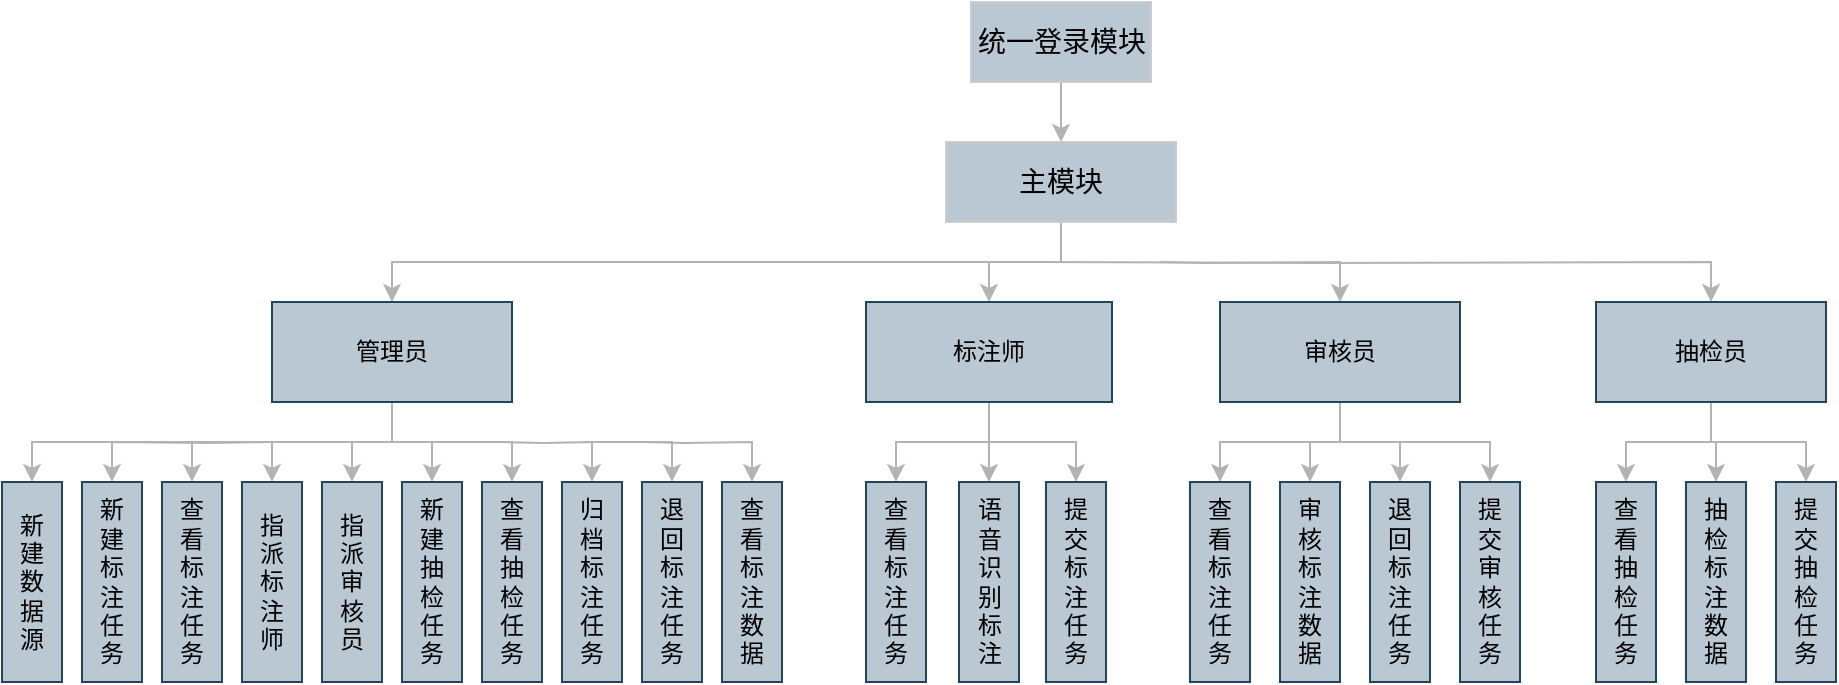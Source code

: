 <mxfile version="12.0.3" type="github" pages="1"><diagram id="v9tVuCcTY9rdOJDnzNgN" name="Page-1"><mxGraphModel dx="1759" dy="551" grid="1" gridSize="10" guides="1" tooltips="1" connect="1" arrows="1" fold="1" page="1" pageScale="1" pageWidth="827" pageHeight="1169" math="0" shadow="0"><root><mxCell id="0"/><mxCell id="1" parent="0"/><mxCell id="yBiNM0HDN96DhxVVmeKk-8" style="edgeStyle=orthogonalEdgeStyle;rounded=0;orthogonalLoop=1;jettySize=auto;html=1;exitX=0.5;exitY=1;exitDx=0;exitDy=0;entryX=0.5;entryY=0;entryDx=0;entryDy=0;strokeColor=#B3B3B3;" edge="1" parent="1" source="yBiNM0HDN96DhxVVmeKk-1" target="yBiNM0HDN96DhxVVmeKk-2"><mxGeometry relative="1" as="geometry"/></mxCell><mxCell id="yBiNM0HDN96DhxVVmeKk-1" value="&lt;font style=&quot;font-size: 14px&quot;&gt;统一登录模块&lt;/font&gt;" style="rounded=0;whiteSpace=wrap;html=1;fillColor=#bac8d3;strokeColor=#CCCCCC;" vertex="1" parent="1"><mxGeometry x="412.5" y="10" width="90" height="40" as="geometry"/></mxCell><mxCell id="yBiNM0HDN96DhxVVmeKk-18" style="edgeStyle=orthogonalEdgeStyle;rounded=0;orthogonalLoop=1;jettySize=auto;html=1;exitX=0.5;exitY=1;exitDx=0;exitDy=0;entryX=0.5;entryY=0;entryDx=0;entryDy=0;strokeColor=#B3B3B3;" edge="1" parent="1" source="yBiNM0HDN96DhxVVmeKk-2" target="yBiNM0HDN96DhxVVmeKk-9"><mxGeometry relative="1" as="geometry"/></mxCell><mxCell id="yBiNM0HDN96DhxVVmeKk-19" style="edgeStyle=orthogonalEdgeStyle;rounded=0;orthogonalLoop=1;jettySize=auto;html=1;strokeColor=#B3B3B3;" edge="1" parent="1" source="yBiNM0HDN96DhxVVmeKk-2" target="yBiNM0HDN96DhxVVmeKk-10"><mxGeometry relative="1" as="geometry"/></mxCell><mxCell id="yBiNM0HDN96DhxVVmeKk-21" style="edgeStyle=orthogonalEdgeStyle;rounded=0;orthogonalLoop=1;jettySize=auto;html=1;entryX=0.5;entryY=0;entryDx=0;entryDy=0;strokeColor=#B3B3B3;" edge="1" parent="1" target="yBiNM0HDN96DhxVVmeKk-12"><mxGeometry relative="1" as="geometry"><mxPoint x="445" y="140" as="sourcePoint"/></mxGeometry></mxCell><mxCell id="yBiNM0HDN96DhxVVmeKk-35" style="edgeStyle=orthogonalEdgeStyle;rounded=0;orthogonalLoop=1;jettySize=auto;html=1;strokeColor=#B3B3B3;" edge="1" parent="1" target="yBiNM0HDN96DhxVVmeKk-11"><mxGeometry relative="1" as="geometry"><mxPoint x="507" y="140" as="sourcePoint"/></mxGeometry></mxCell><mxCell id="yBiNM0HDN96DhxVVmeKk-2" value="&lt;font style=&quot;font-size: 14px&quot;&gt;主模块&lt;/font&gt;" style="rounded=0;whiteSpace=wrap;html=1;fillColor=#bac8d3;strokeColor=#CCCCCC;" vertex="1" parent="1"><mxGeometry x="400" y="80" width="115" height="40" as="geometry"/></mxCell><mxCell id="yBiNM0HDN96DhxVVmeKk-55" style="edgeStyle=orthogonalEdgeStyle;rounded=0;orthogonalLoop=1;jettySize=auto;html=1;exitX=0.5;exitY=1;exitDx=0;exitDy=0;entryX=0.5;entryY=1;entryDx=0;entryDy=0;strokeColor=#B3B3B3;" edge="1" parent="1" source="yBiNM0HDN96DhxVVmeKk-9" target="yBiNM0HDN96DhxVVmeKk-22"><mxGeometry relative="1" as="geometry"><Array as="points"><mxPoint x="123" y="230"/><mxPoint x="-57" y="230"/></Array></mxGeometry></mxCell><mxCell id="yBiNM0HDN96DhxVVmeKk-57" style="edgeStyle=orthogonalEdgeStyle;rounded=0;orthogonalLoop=1;jettySize=auto;html=1;strokeColor=#B3B3B3;" edge="1" parent="1" target="yBiNM0HDN96DhxVVmeKk-26"><mxGeometry relative="1" as="geometry"><mxPoint x="63" y="230" as="sourcePoint"/></mxGeometry></mxCell><mxCell id="yBiNM0HDN96DhxVVmeKk-58" style="edgeStyle=orthogonalEdgeStyle;rounded=0;orthogonalLoop=1;jettySize=auto;html=1;entryX=0.5;entryY=1;entryDx=0;entryDy=0;strokeColor=#B3B3B3;" edge="1" parent="1" target="yBiNM0HDN96DhxVVmeKk-28"><mxGeometry relative="1" as="geometry"><mxPoint x="48" y="230" as="sourcePoint"/></mxGeometry></mxCell><mxCell id="yBiNM0HDN96DhxVVmeKk-59" style="edgeStyle=orthogonalEdgeStyle;rounded=0;orthogonalLoop=1;jettySize=auto;html=1;entryX=0.5;entryY=1;entryDx=0;entryDy=0;strokeColor=#B3B3B3;" edge="1" parent="1" source="yBiNM0HDN96DhxVVmeKk-9" target="yBiNM0HDN96DhxVVmeKk-27"><mxGeometry relative="1" as="geometry"/></mxCell><mxCell id="yBiNM0HDN96DhxVVmeKk-61" style="edgeStyle=orthogonalEdgeStyle;rounded=0;orthogonalLoop=1;jettySize=auto;html=1;entryX=0.5;entryY=1;entryDx=0;entryDy=0;strokeColor=#B3B3B3;" edge="1" parent="1" source="yBiNM0HDN96DhxVVmeKk-9" target="yBiNM0HDN96DhxVVmeKk-29"><mxGeometry relative="1" as="geometry"/></mxCell><mxCell id="yBiNM0HDN96DhxVVmeKk-62" style="edgeStyle=orthogonalEdgeStyle;rounded=0;orthogonalLoop=1;jettySize=auto;html=1;entryX=0.5;entryY=1;entryDx=0;entryDy=0;strokeColor=#B3B3B3;" edge="1" parent="1" source="yBiNM0HDN96DhxVVmeKk-9" target="yBiNM0HDN96DhxVVmeKk-30"><mxGeometry relative="1" as="geometry"/></mxCell><mxCell id="yBiNM0HDN96DhxVVmeKk-63" style="edgeStyle=orthogonalEdgeStyle;rounded=0;orthogonalLoop=1;jettySize=auto;html=1;entryX=0.5;entryY=1;entryDx=0;entryDy=0;strokeColor=#B3B3B3;" edge="1" parent="1" source="yBiNM0HDN96DhxVVmeKk-9" target="yBiNM0HDN96DhxVVmeKk-31"><mxGeometry relative="1" as="geometry"/></mxCell><mxCell id="yBiNM0HDN96DhxVVmeKk-64" style="edgeStyle=orthogonalEdgeStyle;rounded=0;orthogonalLoop=1;jettySize=auto;html=1;entryX=0.5;entryY=1;entryDx=0;entryDy=0;strokeColor=#B3B3B3;" edge="1" parent="1" target="yBiNM0HDN96DhxVVmeKk-32"><mxGeometry relative="1" as="geometry"><mxPoint x="178" y="230" as="sourcePoint"/></mxGeometry></mxCell><mxCell id="yBiNM0HDN96DhxVVmeKk-65" style="edgeStyle=orthogonalEdgeStyle;rounded=0;orthogonalLoop=1;jettySize=auto;html=1;entryX=0.5;entryY=1;entryDx=0;entryDy=0;strokeColor=#B3B3B3;" edge="1" parent="1" target="yBiNM0HDN96DhxVVmeKk-33"><mxGeometry relative="1" as="geometry"><mxPoint x="218" y="230" as="sourcePoint"/><Array as="points"><mxPoint x="263" y="230"/></Array></mxGeometry></mxCell><mxCell id="yBiNM0HDN96DhxVVmeKk-67" style="edgeStyle=orthogonalEdgeStyle;rounded=0;orthogonalLoop=1;jettySize=auto;html=1;entryX=0.5;entryY=1;entryDx=0;entryDy=0;strokeColor=#B3B3B3;" edge="1" parent="1" target="yBiNM0HDN96DhxVVmeKk-42"><mxGeometry relative="1" as="geometry"><mxPoint x="248" y="230" as="sourcePoint"/></mxGeometry></mxCell><mxCell id="yBiNM0HDN96DhxVVmeKk-9" value="管理员" style="rounded=0;whiteSpace=wrap;html=1;strokeColor=#23445d;fillColor=#bac8d3;" vertex="1" parent="1"><mxGeometry x="63" y="160" width="120" height="50" as="geometry"/></mxCell><mxCell id="yBiNM0HDN96DhxVVmeKk-68" style="edgeStyle=orthogonalEdgeStyle;rounded=0;orthogonalLoop=1;jettySize=auto;html=1;entryX=0.5;entryY=1;entryDx=0;entryDy=0;strokeColor=#B3B3B3;" edge="1" parent="1" source="yBiNM0HDN96DhxVVmeKk-10" target="yBiNM0HDN96DhxVVmeKk-40"><mxGeometry relative="1" as="geometry"/></mxCell><mxCell id="yBiNM0HDN96DhxVVmeKk-69" style="edgeStyle=orthogonalEdgeStyle;rounded=0;orthogonalLoop=1;jettySize=auto;html=1;entryX=0.5;entryY=1;entryDx=0;entryDy=0;strokeColor=#B3B3B3;" edge="1" parent="1" source="yBiNM0HDN96DhxVVmeKk-10" target="yBiNM0HDN96DhxVVmeKk-39"><mxGeometry relative="1" as="geometry"/></mxCell><mxCell id="yBiNM0HDN96DhxVVmeKk-70" style="edgeStyle=orthogonalEdgeStyle;rounded=0;orthogonalLoop=1;jettySize=auto;html=1;entryX=0.5;entryY=1;entryDx=0;entryDy=0;strokeColor=#B3B3B3;" edge="1" parent="1" source="yBiNM0HDN96DhxVVmeKk-10" target="yBiNM0HDN96DhxVVmeKk-41"><mxGeometry relative="1" as="geometry"/></mxCell><mxCell id="yBiNM0HDN96DhxVVmeKk-10" value="标注师" style="rounded=0;whiteSpace=wrap;html=1;strokeColor=#23445d;fillColor=#bac8d3;" vertex="1" parent="1"><mxGeometry x="360" y="160" width="123" height="50" as="geometry"/></mxCell><mxCell id="yBiNM0HDN96DhxVVmeKk-73" style="edgeStyle=orthogonalEdgeStyle;rounded=0;orthogonalLoop=1;jettySize=auto;html=1;entryX=0.5;entryY=1;entryDx=0;entryDy=0;strokeColor=#B3B3B3;" edge="1" parent="1" source="yBiNM0HDN96DhxVVmeKk-11" target="yBiNM0HDN96DhxVVmeKk-43"><mxGeometry relative="1" as="geometry"/></mxCell><mxCell id="yBiNM0HDN96DhxVVmeKk-74" style="edgeStyle=orthogonalEdgeStyle;rounded=0;orthogonalLoop=1;jettySize=auto;html=1;entryX=0.5;entryY=1;entryDx=0;entryDy=0;strokeColor=#B3B3B3;" edge="1" parent="1" source="yBiNM0HDN96DhxVVmeKk-11" target="yBiNM0HDN96DhxVVmeKk-44"><mxGeometry relative="1" as="geometry"/></mxCell><mxCell id="yBiNM0HDN96DhxVVmeKk-75" style="edgeStyle=orthogonalEdgeStyle;rounded=0;orthogonalLoop=1;jettySize=auto;html=1;entryX=0.5;entryY=1;entryDx=0;entryDy=0;strokeColor=#B3B3B3;" edge="1" parent="1" source="yBiNM0HDN96DhxVVmeKk-11" target="yBiNM0HDN96DhxVVmeKk-45"><mxGeometry relative="1" as="geometry"/></mxCell><mxCell id="yBiNM0HDN96DhxVVmeKk-76" style="edgeStyle=orthogonalEdgeStyle;rounded=0;orthogonalLoop=1;jettySize=auto;html=1;entryX=0.5;entryY=1;entryDx=0;entryDy=0;strokeColor=#B3B3B3;" edge="1" parent="1" source="yBiNM0HDN96DhxVVmeKk-11" target="yBiNM0HDN96DhxVVmeKk-46"><mxGeometry relative="1" as="geometry"/></mxCell><mxCell id="yBiNM0HDN96DhxVVmeKk-11" value="审核员" style="rounded=0;whiteSpace=wrap;html=1;strokeColor=#23445d;fillColor=#bac8d3;" vertex="1" parent="1"><mxGeometry x="537" y="160" width="120" height="50" as="geometry"/></mxCell><mxCell id="yBiNM0HDN96DhxVVmeKk-77" style="edgeStyle=orthogonalEdgeStyle;rounded=0;orthogonalLoop=1;jettySize=auto;html=1;entryX=0.5;entryY=1;entryDx=0;entryDy=0;strokeColor=#B3B3B3;" edge="1" parent="1" source="yBiNM0HDN96DhxVVmeKk-12" target="yBiNM0HDN96DhxVVmeKk-47"><mxGeometry relative="1" as="geometry"/></mxCell><mxCell id="yBiNM0HDN96DhxVVmeKk-78" style="edgeStyle=orthogonalEdgeStyle;rounded=0;orthogonalLoop=1;jettySize=auto;html=1;entryX=0.5;entryY=1;entryDx=0;entryDy=0;strokeColor=#B3B3B3;" edge="1" parent="1" source="yBiNM0HDN96DhxVVmeKk-12" target="yBiNM0HDN96DhxVVmeKk-48"><mxGeometry relative="1" as="geometry"/></mxCell><mxCell id="yBiNM0HDN96DhxVVmeKk-79" style="edgeStyle=orthogonalEdgeStyle;rounded=0;orthogonalLoop=1;jettySize=auto;html=1;entryX=0.5;entryY=1;entryDx=0;entryDy=0;strokeColor=#B3B3B3;" edge="1" parent="1" source="yBiNM0HDN96DhxVVmeKk-12" target="yBiNM0HDN96DhxVVmeKk-49"><mxGeometry relative="1" as="geometry"/></mxCell><mxCell id="yBiNM0HDN96DhxVVmeKk-12" value="抽检员" style="rounded=0;whiteSpace=wrap;html=1;strokeColor=#23445d;fillColor=#bac8d3;" vertex="1" parent="1"><mxGeometry x="725" y="160" width="115" height="50" as="geometry"/></mxCell><mxCell id="yBiNM0HDN96DhxVVmeKk-22" value="新&lt;br&gt;建&lt;br&gt;数&lt;br&gt;据&lt;br&gt;源" style="rounded=0;whiteSpace=wrap;html=1;strokeColor=#23445d;horizontal=1;rotation=0;direction=west;fillColor=#bac8d3;" vertex="1" parent="1"><mxGeometry x="-72" y="250" width="30" height="100" as="geometry"/></mxCell><mxCell id="yBiNM0HDN96DhxVVmeKk-26" value="新&lt;br&gt;建&lt;br&gt;标&lt;br&gt;注&lt;br&gt;任&lt;br&gt;务" style="rounded=0;whiteSpace=wrap;html=1;strokeColor=#23445d;horizontal=1;rotation=0;direction=west;fillColor=#bac8d3;" vertex="1" parent="1"><mxGeometry x="-32" y="250" width="30" height="100" as="geometry"/></mxCell><mxCell id="yBiNM0HDN96DhxVVmeKk-27" value="指&lt;br&gt;派&lt;br&gt;标&lt;br&gt;注&lt;br&gt;师" style="rounded=0;whiteSpace=wrap;html=1;strokeColor=#23445d;horizontal=1;rotation=0;direction=west;fillColor=#bac8d3;" vertex="1" parent="1"><mxGeometry x="48" y="250" width="30" height="100" as="geometry"/></mxCell><mxCell id="yBiNM0HDN96DhxVVmeKk-28" value="查&lt;br&gt;看&lt;br&gt;标&lt;br&gt;注&lt;br&gt;任&lt;br&gt;务&lt;br&gt;" style="rounded=0;whiteSpace=wrap;html=1;strokeColor=#23445d;horizontal=1;rotation=0;direction=west;fillColor=#bac8d3;" vertex="1" parent="1"><mxGeometry x="8" y="250" width="30" height="100" as="geometry"/></mxCell><mxCell id="yBiNM0HDN96DhxVVmeKk-29" value="指&lt;br&gt;派&lt;br&gt;审&lt;br&gt;核&lt;br&gt;员" style="rounded=0;whiteSpace=wrap;html=1;strokeColor=#23445d;horizontal=1;rotation=0;direction=west;fillColor=#bac8d3;" vertex="1" parent="1"><mxGeometry x="88" y="250" width="30" height="100" as="geometry"/></mxCell><mxCell id="yBiNM0HDN96DhxVVmeKk-30" value="新&lt;br&gt;建&lt;br&gt;抽&lt;br&gt;检&lt;br&gt;任&lt;br&gt;务" style="rounded=0;whiteSpace=wrap;html=1;strokeColor=#23445d;horizontal=1;rotation=0;direction=west;fillColor=#bac8d3;" vertex="1" parent="1"><mxGeometry x="128" y="250" width="30" height="100" as="geometry"/></mxCell><mxCell id="yBiNM0HDN96DhxVVmeKk-31" value="查&lt;br&gt;看&lt;br&gt;抽&lt;br&gt;检&lt;br&gt;任&lt;br&gt;务" style="rounded=0;whiteSpace=wrap;html=1;strokeColor=#23445d;horizontal=1;rotation=0;direction=west;fillColor=#bac8d3;" vertex="1" parent="1"><mxGeometry x="168" y="250" width="30" height="100" as="geometry"/></mxCell><mxCell id="yBiNM0HDN96DhxVVmeKk-32" value="归&lt;br&gt;档&lt;br&gt;标&lt;br&gt;注&lt;br&gt;任&lt;br&gt;务" style="rounded=0;whiteSpace=wrap;html=1;strokeColor=#23445d;horizontal=1;rotation=0;direction=west;fillColor=#bac8d3;" vertex="1" parent="1"><mxGeometry x="208" y="250" width="30" height="100" as="geometry"/></mxCell><mxCell id="yBiNM0HDN96DhxVVmeKk-33" value="退&lt;br&gt;回&lt;br&gt;标&lt;br&gt;注&lt;br&gt;任&lt;br&gt;务" style="rounded=0;whiteSpace=wrap;html=1;strokeColor=#23445d;horizontal=1;rotation=0;direction=west;fillColor=#bac8d3;" vertex="1" parent="1"><mxGeometry x="248" y="250" width="30" height="100" as="geometry"/></mxCell><mxCell id="yBiNM0HDN96DhxVVmeKk-39" value="语&lt;br&gt;音&lt;br&gt;识&lt;br&gt;别&lt;br&gt;标&lt;br&gt;注" style="rounded=0;whiteSpace=wrap;html=1;strokeColor=#23445d;horizontal=1;rotation=0;direction=west;fillColor=#bac8d3;" vertex="1" parent="1"><mxGeometry x="406.5" y="250" width="30" height="100" as="geometry"/></mxCell><mxCell id="yBiNM0HDN96DhxVVmeKk-40" value="查&lt;br&gt;看&lt;br&gt;标&lt;br&gt;注&lt;br&gt;任&lt;br&gt;务" style="rounded=0;whiteSpace=wrap;html=1;strokeColor=#23445d;horizontal=1;rotation=0;direction=west;fillColor=#bac8d3;" vertex="1" parent="1"><mxGeometry x="360" y="250" width="30" height="100" as="geometry"/></mxCell><mxCell id="yBiNM0HDN96DhxVVmeKk-41" value="提&lt;br&gt;交&lt;br&gt;标&lt;br&gt;注&lt;br&gt;任&lt;br&gt;务" style="rounded=0;whiteSpace=wrap;html=1;strokeColor=#23445d;horizontal=1;rotation=0;direction=west;fillColor=#bac8d3;" vertex="1" parent="1"><mxGeometry x="450" y="250" width="30" height="100" as="geometry"/></mxCell><mxCell id="yBiNM0HDN96DhxVVmeKk-42" value="查&lt;br&gt;看&lt;br&gt;标&lt;br&gt;注&lt;br&gt;数&lt;br&gt;据" style="rounded=0;whiteSpace=wrap;html=1;strokeColor=#23445d;horizontal=1;rotation=0;direction=west;fillColor=#bac8d3;" vertex="1" parent="1"><mxGeometry x="288" y="250" width="30" height="100" as="geometry"/></mxCell><mxCell id="yBiNM0HDN96DhxVVmeKk-43" value="查&lt;br&gt;看&lt;br&gt;标&lt;br&gt;注&lt;br&gt;任&lt;br&gt;务" style="rounded=0;whiteSpace=wrap;html=1;strokeColor=#23445d;horizontal=1;rotation=0;direction=west;fillColor=#bac8d3;" vertex="1" parent="1"><mxGeometry x="522" y="250" width="30" height="100" as="geometry"/></mxCell><mxCell id="yBiNM0HDN96DhxVVmeKk-44" value="审&lt;br&gt;核&lt;br&gt;标&lt;br&gt;注&lt;br&gt;数&lt;br&gt;据" style="rounded=0;whiteSpace=wrap;html=1;strokeColor=#23445d;horizontal=1;rotation=0;direction=west;fillColor=#bac8d3;" vertex="1" parent="1"><mxGeometry x="567" y="250" width="30" height="100" as="geometry"/></mxCell><mxCell id="yBiNM0HDN96DhxVVmeKk-45" value="退&lt;br&gt;回&lt;br&gt;标&lt;br&gt;注&lt;br&gt;任&lt;br&gt;务" style="rounded=0;whiteSpace=wrap;html=1;strokeColor=#23445d;horizontal=1;rotation=0;direction=west;fillColor=#bac8d3;" vertex="1" parent="1"><mxGeometry x="612" y="250" width="30" height="100" as="geometry"/></mxCell><mxCell id="yBiNM0HDN96DhxVVmeKk-46" value="提&lt;br&gt;交&lt;br&gt;审&lt;br&gt;核&lt;br&gt;任&lt;br&gt;务" style="rounded=0;whiteSpace=wrap;html=1;strokeColor=#23445d;horizontal=1;rotation=0;direction=west;fillColor=#bac8d3;" vertex="1" parent="1"><mxGeometry x="657" y="250" width="30" height="100" as="geometry"/></mxCell><mxCell id="yBiNM0HDN96DhxVVmeKk-47" value="查&lt;br&gt;看&lt;br&gt;抽&lt;br&gt;检&lt;br&gt;任&lt;br&gt;务" style="rounded=0;whiteSpace=wrap;html=1;strokeColor=#23445d;horizontal=1;rotation=0;direction=west;fillColor=#bac8d3;" vertex="1" parent="1"><mxGeometry x="725" y="250" width="30" height="100" as="geometry"/></mxCell><mxCell id="yBiNM0HDN96DhxVVmeKk-48" value="抽&lt;br&gt;检&lt;br&gt;标&lt;br&gt;注&lt;br&gt;数&lt;br&gt;据" style="rounded=0;whiteSpace=wrap;html=1;strokeColor=#23445d;horizontal=1;rotation=0;direction=west;fillColor=#bac8d3;" vertex="1" parent="1"><mxGeometry x="770" y="250" width="30" height="100" as="geometry"/></mxCell><mxCell id="yBiNM0HDN96DhxVVmeKk-49" value="提&lt;br&gt;交&lt;br&gt;抽&lt;br&gt;检&lt;br&gt;任&lt;br&gt;务" style="rounded=0;whiteSpace=wrap;html=1;strokeColor=#23445d;horizontal=1;rotation=0;direction=west;fillColor=#bac8d3;" vertex="1" parent="1"><mxGeometry x="815" y="250" width="30" height="100" as="geometry"/></mxCell></root></mxGraphModel></diagram></mxfile>